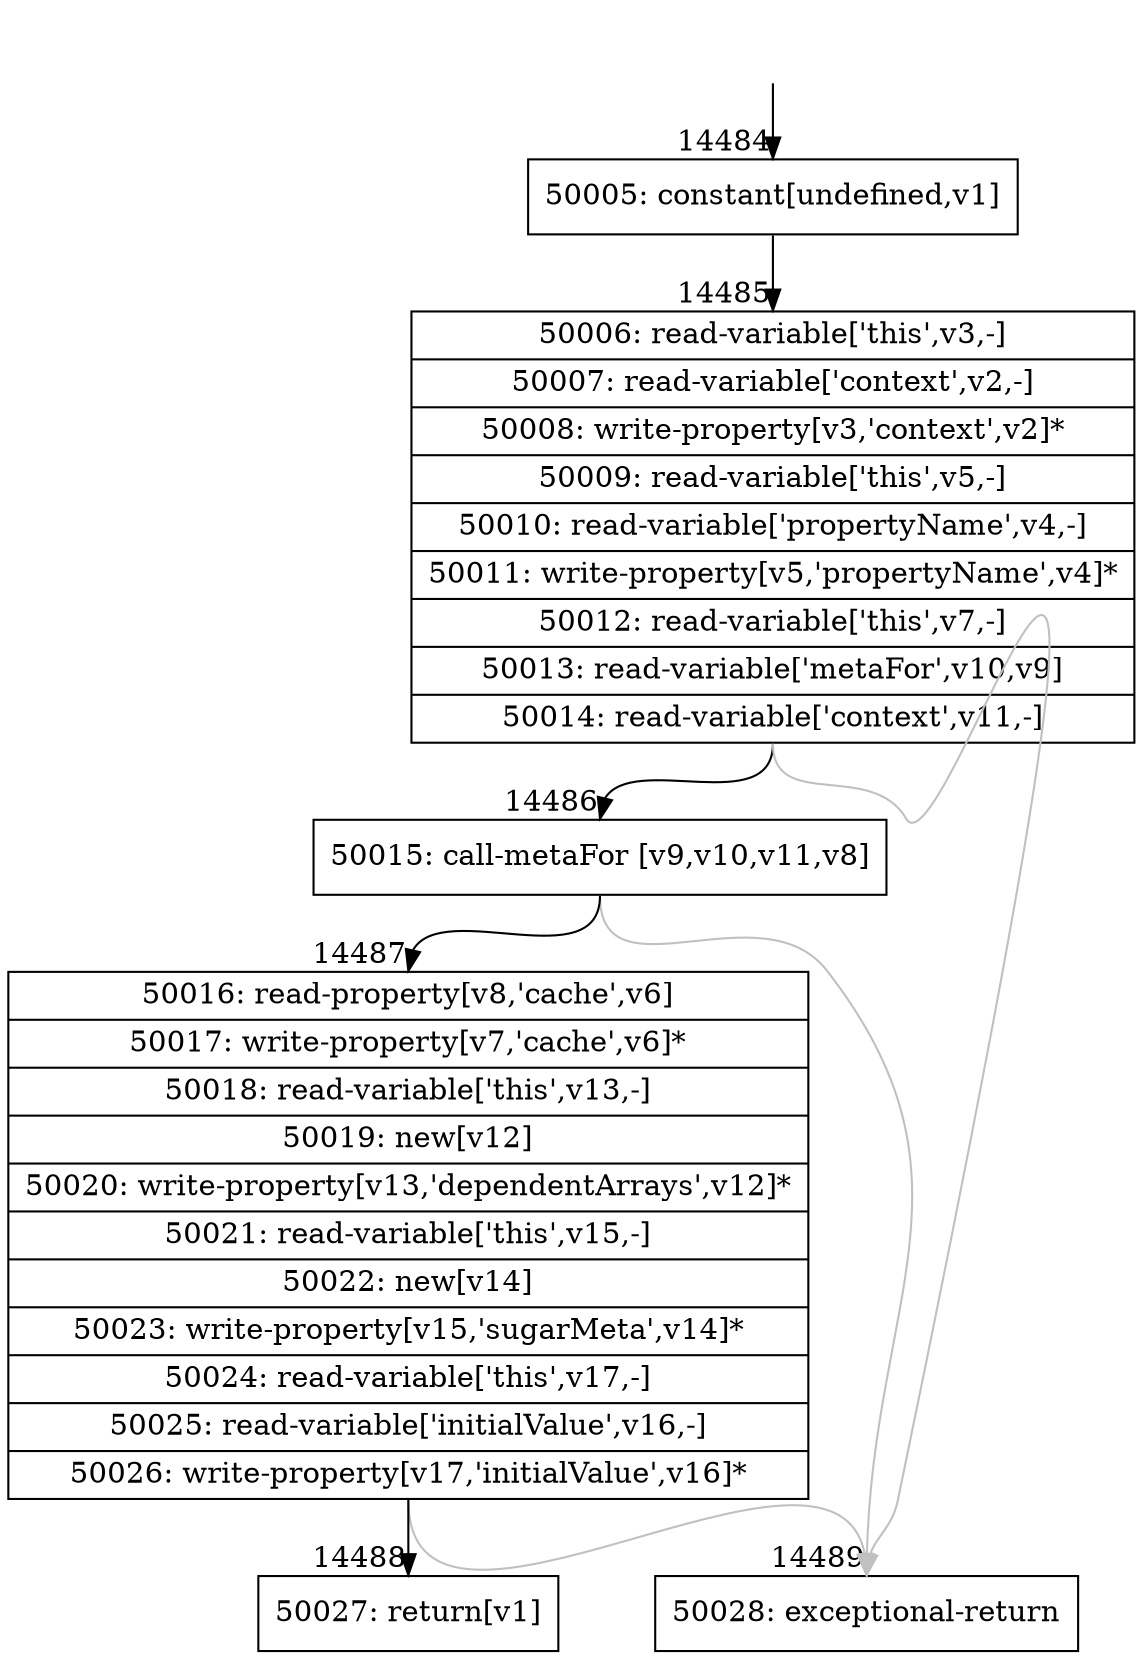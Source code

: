 digraph {
rankdir="TD"
BB_entry1208[shape=none,label=""];
BB_entry1208 -> BB14484 [tailport=s, headport=n, headlabel="    14484"]
BB14484 [shape=record label="{50005: constant[undefined,v1]}" ] 
BB14484 -> BB14485 [tailport=s, headport=n, headlabel="      14485"]
BB14485 [shape=record label="{50006: read-variable['this',v3,-]|50007: read-variable['context',v2,-]|50008: write-property[v3,'context',v2]*|50009: read-variable['this',v5,-]|50010: read-variable['propertyName',v4,-]|50011: write-property[v5,'propertyName',v4]*|50012: read-variable['this',v7,-]|50013: read-variable['metaFor',v10,v9]|50014: read-variable['context',v11,-]}" ] 
BB14485 -> BB14486 [tailport=s, headport=n, headlabel="      14486"]
BB14485 -> BB14489 [tailport=s, headport=n, color=gray, headlabel="      14489"]
BB14486 [shape=record label="{50015: call-metaFor [v9,v10,v11,v8]}" ] 
BB14486 -> BB14487 [tailport=s, headport=n, headlabel="      14487"]
BB14486 -> BB14489 [tailport=s, headport=n, color=gray]
BB14487 [shape=record label="{50016: read-property[v8,'cache',v6]|50017: write-property[v7,'cache',v6]*|50018: read-variable['this',v13,-]|50019: new[v12]|50020: write-property[v13,'dependentArrays',v12]*|50021: read-variable['this',v15,-]|50022: new[v14]|50023: write-property[v15,'sugarMeta',v14]*|50024: read-variable['this',v17,-]|50025: read-variable['initialValue',v16,-]|50026: write-property[v17,'initialValue',v16]*}" ] 
BB14487 -> BB14488 [tailport=s, headport=n, headlabel="      14488"]
BB14487 -> BB14489 [tailport=s, headport=n, color=gray]
BB14488 [shape=record label="{50027: return[v1]}" ] 
BB14489 [shape=record label="{50028: exceptional-return}" ] 
//#$~ 26595
}
